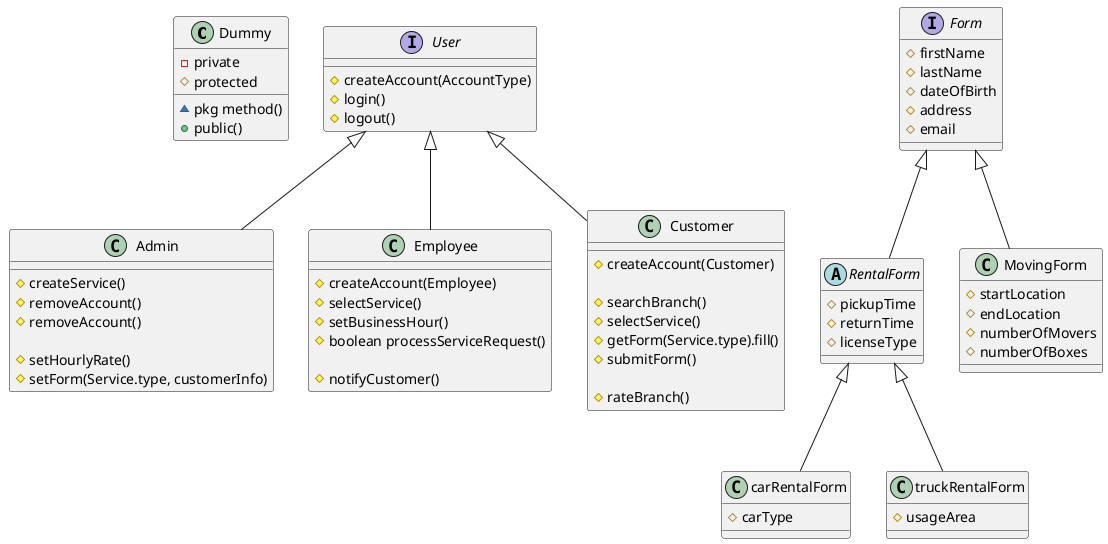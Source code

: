 @startuml

class Dummy {
  - private
  # protected
  ~ pkg method()
  + public()
}  /' Legend Dummy ;D '/

Interface User {
  # createAccount(AccountType)
  # login()
  # logout()
}

class Admin {
  # createService()
  # removeAccount()
  # removeAccount()

  # setHourlyRate()
  # setForm(Service.type, customerInfo)
}
class Employee {
  # createAccount(Employee)
  # selectService()
  # setBusinessHour()
  # boolean processServiceRequest()

  # notifyCustomer()
}
class Customer {
  # createAccount(Customer)

  # searchBranch()
  # selectService()
  # getForm(Service.type).fill()
  # submitForm()

  # rateBranch()
}
User <|-- Admin
User <|-- Employee
User <|-- Customer


' ------------------------------------------
Interface Form {
  # firstName
  # lastName
  # dateOfBirth
  # address
  # email
}
abstract RentalForm {
  # pickupTime
  # returnTime
  # licenseType
}
Form <|-- RentalForm

class carRentalForm {
  # carType
}
class truckRentalForm {
  # usageArea
}
class MovingForm {
  # startLocation
  # endLocation
  # numberOfMovers
  # numberOfBoxes
}

RentalForm <|-- carRentalForm
RentalForm <|-- truckRentalForm
Form <|-- MovingForm

@enduml